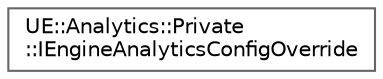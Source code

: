 digraph "Graphical Class Hierarchy"
{
 // INTERACTIVE_SVG=YES
 // LATEX_PDF_SIZE
  bgcolor="transparent";
  edge [fontname=Helvetica,fontsize=10,labelfontname=Helvetica,labelfontsize=10];
  node [fontname=Helvetica,fontsize=10,shape=box,height=0.2,width=0.4];
  rankdir="LR";
  Node0 [id="Node000000",label="UE::Analytics::Private\l::IEngineAnalyticsConfigOverride",height=0.2,width=0.4,color="grey40", fillcolor="white", style="filled",URL="$d6/d1e/classUE_1_1Analytics_1_1Private_1_1IEngineAnalyticsConfigOverride.html",tooltip="Interface for allowing changes to engine analytics configuration intended for use by internal tools."];
}
